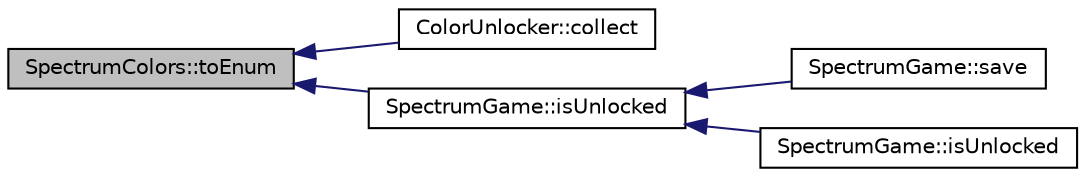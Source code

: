 digraph "SpectrumColors::toEnum"
{
  edge [fontname="Helvetica",fontsize="10",labelfontname="Helvetica",labelfontsize="10"];
  node [fontname="Helvetica",fontsize="10",shape=record];
  rankdir="LR";
  Node7 [label="SpectrumColors::toEnum",height=0.2,width=0.4,color="black", fillcolor="grey75", style="filled", fontcolor="black"];
  Node7 -> Node8 [dir="back",color="midnightblue",fontsize="10",style="solid",fontname="Helvetica"];
  Node8 [label="ColorUnlocker::collect",height=0.2,width=0.4,color="black", fillcolor="white", style="filled",URL="$class_color_unlocker.html#aad8a31681246fdda571902f7e2023d35",tooltip="Triggers events which happen upon collection. "];
  Node7 -> Node9 [dir="back",color="midnightblue",fontsize="10",style="solid",fontname="Helvetica"];
  Node9 [label="SpectrumGame::isUnlocked",height=0.2,width=0.4,color="black", fillcolor="white", style="filled",URL="$class_spectrum_game.html#a0b95f601a2eb6a31baf10b6d37e38a2c",tooltip="Check if the color is unlocked. "];
  Node9 -> Node10 [dir="back",color="midnightblue",fontsize="10",style="solid",fontname="Helvetica"];
  Node10 [label="SpectrumGame::save",height=0.2,width=0.4,color="black", fillcolor="white", style="filled",URL="$class_spectrum_game.html#a55bb099940b204796a5f406b3a69de79",tooltip="Save a game to a file. "];
  Node9 -> Node11 [dir="back",color="midnightblue",fontsize="10",style="solid",fontname="Helvetica"];
  Node11 [label="SpectrumGame::isUnlocked",height=0.2,width=0.4,color="black", fillcolor="white", style="filled",URL="$class_spectrum_game.html#a36ec9500dcbb54607fdd667c2ee796ed",tooltip="Check if the color is unlocked. "];
}

